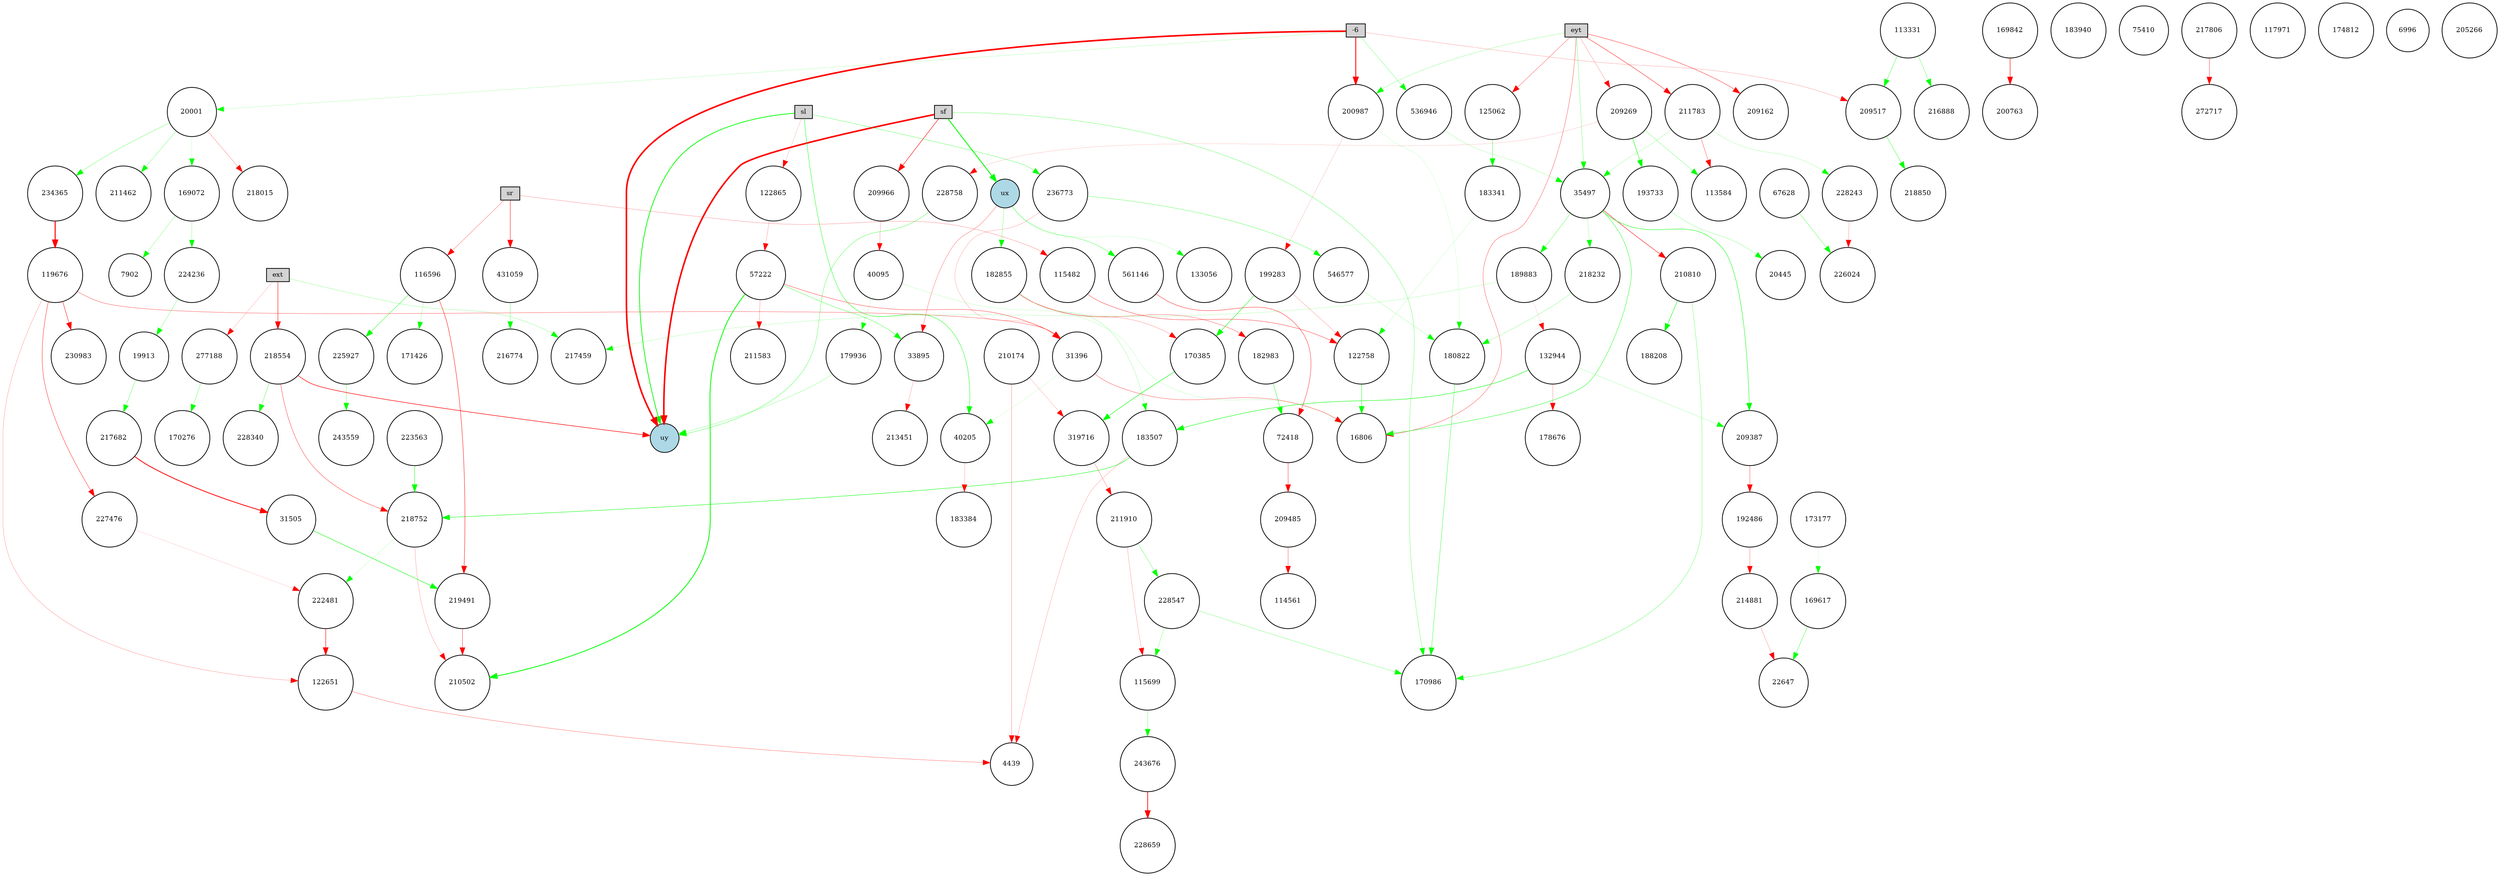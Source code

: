 digraph {
	node [fontsize=9 height=0.2 shape=circle width=0.2]
	ext [fillcolor=lightgray shape=box style=filled]
	eyt [fillcolor=lightgray shape=box style=filled]
	sf [fillcolor=lightgray shape=box style=filled]
	sl [fillcolor=lightgray shape=box style=filled]
	sr [fillcolor=lightgray shape=box style=filled]
	-6 [fillcolor=lightgray shape=box style=filled]
	ux [fillcolor=lightblue style=filled]
	uy [fillcolor=lightblue style=filled]
	211462 [fillcolor=white style=filled]
	20001 [fillcolor=white style=filled]
	67628 [fillcolor=white style=filled]
	183341 [fillcolor=white style=filled]
	209966 [fillcolor=white style=filled]
	200763 [fillcolor=white style=filled]
	210502 [fillcolor=white style=filled]
	182855 [fillcolor=white style=filled]
	230983 [fillcolor=white style=filled]
	209485 [fillcolor=white style=filled]
	217682 [fillcolor=white style=filled]
	180822 [fillcolor=white style=filled]
	183384 [fillcolor=white style=filled]
	33895 [fillcolor=white style=filled]
	209517 [fillcolor=white style=filled]
	169072 [fillcolor=white style=filled]
	199283 [fillcolor=white style=filled]
	22647 [fillcolor=white style=filled]
	218232 [fillcolor=white style=filled]
	173177 [fillcolor=white style=filled]
	211583 [fillcolor=white style=filled]
	218752 [fillcolor=white style=filled]
	183940 [fillcolor=white style=filled]
	125062 [fillcolor=white style=filled]
	225927 [fillcolor=white style=filled]
	169617 [fillcolor=white style=filled]
	75410 [fillcolor=white style=filled]
	227476 [fillcolor=white style=filled]
	40095 [fillcolor=white style=filled]
	31396 [fillcolor=white style=filled]
	35497 [fillcolor=white style=filled]
	113331 [fillcolor=white style=filled]
	228547 [fillcolor=white style=filled]
	277188 [fillcolor=white style=filled]
	193733 [fillcolor=white style=filled]
	216774 [fillcolor=white style=filled]
	182983 [fillcolor=white style=filled]
	217806 [fillcolor=white style=filled]
	183507 [fillcolor=white style=filled]
	117971 [fillcolor=white style=filled]
	174812 [fillcolor=white style=filled]
	7902 [fillcolor=white style=filled]
	179936 [fillcolor=white style=filled]
	72418 [fillcolor=white style=filled]
	218850 [fillcolor=white style=filled]
	319716 [fillcolor=white style=filled]
	236773 [fillcolor=white style=filled]
	226024 [fillcolor=white style=filled]
	210174 [fillcolor=white style=filled]
	209162 [fillcolor=white style=filled]
	40205 [fillcolor=white style=filled]
	31505 [fillcolor=white style=filled]
	222481 [fillcolor=white style=filled]
	546577 [fillcolor=white style=filled]
	115482 [fillcolor=white style=filled]
	200987 [fillcolor=white style=filled]
	122651 [fillcolor=white style=filled]
	170276 [fillcolor=white style=filled]
	188208 [fillcolor=white style=filled]
	228659 [fillcolor=white style=filled]
	216888 [fillcolor=white style=filled]
	211783 [fillcolor=white style=filled]
	223563 [fillcolor=white style=filled]
	272717 [fillcolor=white style=filled]
	132944 [fillcolor=white style=filled]
	6996 [fillcolor=white style=filled]
	4439 [fillcolor=white style=filled]
	214881 [fillcolor=white style=filled]
	219491 [fillcolor=white style=filled]
	243559 [fillcolor=white style=filled]
	536946 [fillcolor=white style=filled]
	217459 [fillcolor=white style=filled]
	116596 [fillcolor=white style=filled]
	209269 [fillcolor=white style=filled]
	169842 [fillcolor=white style=filled]
	210810 [fillcolor=white style=filled]
	119676 [fillcolor=white style=filled]
	234365 [fillcolor=white style=filled]
	114561 [fillcolor=white style=filled]
	122758 [fillcolor=white style=filled]
	57222 [fillcolor=white style=filled]
	170385 [fillcolor=white style=filled]
	228243 [fillcolor=white style=filled]
	228758 [fillcolor=white style=filled]
	218015 [fillcolor=white style=filled]
	171426 [fillcolor=white style=filled]
	16806 [fillcolor=white style=filled]
	113584 [fillcolor=white style=filled]
	218554 [fillcolor=white style=filled]
	189883 [fillcolor=white style=filled]
	133056 [fillcolor=white style=filled]
	211910 [fillcolor=white style=filled]
	19913 [fillcolor=white style=filled]
	213451 [fillcolor=white style=filled]
	205266 [fillcolor=white style=filled]
	431059 [fillcolor=white style=filled]
	243676 [fillcolor=white style=filled]
	20445 [fillcolor=white style=filled]
	192486 [fillcolor=white style=filled]
	170986 [fillcolor=white style=filled]
	209387 [fillcolor=white style=filled]
	224236 [fillcolor=white style=filled]
	122865 [fillcolor=white style=filled]
	115699 [fillcolor=white style=filled]
	228340 [fillcolor=white style=filled]
	178676 [fillcolor=white style=filled]
	561146 [fillcolor=white style=filled]
	ux -> 133056 [color=green penwidth=0.1249427839454278 style=solid]
	219491 -> 210502 [color=red penwidth=0.4187995269137984 style=solid]
	218554 -> uy [color=red penwidth=0.6993891851056401 style=solid]
	sf -> 170986 [color=green penwidth=0.29677917216489813 style=solid]
	225927 -> 243559 [color=green penwidth=0.28076794915663417 style=solid]
	223563 -> 218752 [color=green penwidth=0.5065798083011888 style=solid]
	119676 -> 31396 [color=red penwidth=0.3316082395507177 style=solid]
	119676 -> 122651 [color=red penwidth=0.20231023428329553 style=solid]
	sl -> 40205 [color=green penwidth=0.4783176800954372 style=solid]
	20001 -> 234365 [color=green penwidth=0.2826147359609983 style=solid]
	eyt -> 211783 [color=red penwidth=0.47386096381380216 style=solid]
	200987 -> 180822 [color=green penwidth=0.10019983438686274 style=solid]
	-6 -> 536946 [color=green penwidth=0.25960925055700845 style=solid]
	40205 -> 183384 [color=red penwidth=0.18378273487865066 style=solid]
	116596 -> 171426 [color=green penwidth=0.20223715332259462 style=solid]
	20001 -> 169072 [color=green penwidth=0.12170719655595773 style=solid]
	eyt -> 209162 [color=red penwidth=0.4203501078352292 style=solid]
	ext -> 277188 [color=red penwidth=0.15895535414579737 style=solid]
	67628 -> 226024 [color=green penwidth=0.32798810208148377 style=solid]
	209517 -> 218850 [color=green penwidth=0.40547640999132495 style=solid]
	-6 -> uy [color=red penwidth=2.150313374889582 style=solid]
	113331 -> 216888 [color=green penwidth=0.3219483075843391 style=solid]
	sf -> uy [color=red penwidth=2.120895909854134 style=solid]
	209269 -> 193733 [color=green penwidth=0.5646575689981788 style=solid]
	125062 -> 183341 [color=green penwidth=0.3916963399921479 style=solid]
	40095 -> 179936 [color=green penwidth=0.16032493913687745 style=solid]
	eyt -> 16806 [color=red penwidth=0.338256768353561 style=solid]
	sl -> 236773 [color=green penwidth=0.3099646713698268 style=solid]
	sr -> 116596 [color=red penwidth=0.2765029901215348 style=solid]
	169072 -> 7902 [color=green penwidth=0.24601269268517953 style=solid]
	132944 -> 178676 [color=red penwidth=0.2238111601796029 style=solid]
	sl -> uy [color=green penwidth=0.9988876868021735 style=solid]
	209387 -> 192486 [color=red penwidth=0.3607211534157786 style=solid]
	122651 -> 4439 [color=red penwidth=0.2913509308008242 style=solid]
	ux -> 561146 [color=green penwidth=0.32091370321166607 style=solid]
	214881 -> 22647 [color=red penwidth=0.2150201283600463 style=solid]
	217682 -> 31505 [color=red penwidth=1.0647930815285678 style=solid]
	200987 -> 199283 [color=red penwidth=0.13726002149693312 style=solid]
	546577 -> 180822 [color=green penwidth=0.16441125891586827 style=solid]
	113331 -> 209517 [color=green penwidth=0.37851220695736165 style=solid]
	19913 -> 217682 [color=green penwidth=0.3340091729039073 style=solid]
	210810 -> 188208 [color=green penwidth=0.5562856801423408 style=solid]
	236773 -> 546577 [color=green penwidth=0.3099460036808779 style=solid]
	199283 -> 170385 [color=green penwidth=0.5457492794642385 style=solid]
	218752 -> 222481 [color=green penwidth=0.12194244700616155 style=solid]
	31505 -> 219491 [color=green penwidth=0.5663636137986661 style=solid]
	211783 -> 113584 [color=red penwidth=0.3509152619210757 style=solid]
	182855 -> 170385 [color=red penwidth=0.2046176535864439 style=solid]
	224236 -> 19913 [color=green penwidth=0.2665105574515302 style=solid]
	211910 -> 115699 [color=red penwidth=0.19519121582849236 style=solid]
	-6 -> 200987 [color=red penwidth=1.1393561460382398 style=solid]
	57222 -> 31396 [color=red penwidth=0.37532760092591433 style=solid]
	277188 -> 170276 [color=green penwidth=0.31482696894393386 style=solid]
	189883 -> 217459 [color=green penwidth=0.15515922353882755 style=solid]
	ux -> 182855 [color=green penwidth=0.2629475644314312 style=solid]
	31396 -> 40205 [color=green penwidth=0.10135554145712479 style=solid]
	72418 -> 209485 [color=red penwidth=0.4270875560692029 style=solid]
	169617 -> 22647 [color=green penwidth=0.3911381709694479 style=solid]
	183507 -> 218752 [color=green penwidth=0.5347796718403065 style=solid]
	210174 -> 319716 [color=red penwidth=0.1550905308571977 style=solid]
	132944 -> 183507 [color=green penwidth=0.5729213074770108 style=solid]
	222481 -> 122651 [color=red penwidth=0.6100743790987477 style=solid]
	35497 -> 16806 [color=green penwidth=0.45795459729532506 style=solid]
	35497 -> 189883 [color=green penwidth=0.3270150521850127 style=solid]
	115699 -> 243676 [color=green penwidth=0.2919601195522818 style=solid]
	eyt -> 209269 [color=red penwidth=0.2193580634397471 style=solid]
	218554 -> 218752 [color=red penwidth=0.3929658370418736 style=solid]
	sf -> ux [color=green penwidth=1.1595218281842623 style=solid]
	211783 -> 228243 [color=green penwidth=0.15876917269398305 style=solid]
	116596 -> 225927 [color=green penwidth=0.427973724754235 style=solid]
	119676 -> 230983 [color=red penwidth=0.5236903614811961 style=solid]
	192486 -> 214881 [color=red penwidth=0.27565888308714903 style=solid]
	182983 -> 72418 [color=green penwidth=0.4633427238408906 style=solid]
	20001 -> 218015 [color=red penwidth=0.23438978378622155 style=solid]
	ext -> 218554 [color=red penwidth=0.5730824125474461 style=solid]
	122865 -> 57222 [color=red penwidth=0.19934914448266328 style=solid]
	319716 -> 211910 [color=red penwidth=0.25431414520518625 style=solid]
	57222 -> 211583 [color=red penwidth=0.22785074036851796 style=solid]
	182855 -> 182983 [color=red penwidth=0.3090036579158767 style=solid]
	228547 -> 170986 [color=green penwidth=0.2558379654892601 style=solid]
	211910 -> 228547 [color=green penwidth=0.3228291841879509 style=solid]
	132944 -> 209387 [color=green penwidth=0.156259353947225 style=solid]
	199283 -> 122758 [color=red penwidth=0.19253294830035253 style=solid]
	169842 -> 200763 [color=red penwidth=0.6350046996005282 style=solid]
	ux -> 33895 [color=red penwidth=0.27489680948402295 style=solid]
	119676 -> 227476 [color=red penwidth=0.4468941053345399 style=solid]
	20001 -> 211462 [color=green penwidth=0.2675134413254162 style=solid]
	33895 -> 213451 [color=red penwidth=0.19529763838459155 style=solid]
	431059 -> 216774 [color=green penwidth=0.29341395151942595 style=solid]
	193733 -> 20445 [color=green penwidth=0.2187153914381087 style=solid]
	228547 -> 115699 [color=green penwidth=0.2576743794508797 style=solid]
	179936 -> uy [color=green penwidth=0.21274251489973067 style=solid]
	234365 -> 119676 [color=red penwidth=1.3508975116308966 style=solid]
	210810 -> 170986 [color=green penwidth=0.2983093285682673 style=solid]
	210174 -> 4439 [color=red penwidth=0.23718653358742212 style=solid]
	180822 -> 170986 [color=green penwidth=0.3925421358953204 style=solid]
	228243 -> 226024 [color=red penwidth=0.2166812489787142 style=solid]
	189883 -> 132944 [color=red penwidth=0.1041451939072709 style=solid]
	40095 -> 16806 [color=green penwidth=0.13055655692870244 style=solid]
	sr -> 431059 [color=red penwidth=0.5283826311837839 style=solid]
	209966 -> 40095 [color=red penwidth=0.20007555806829003 style=solid]
	183341 -> 122758 [color=green penwidth=0.11789894241624954 style=solid]
	182855 -> 183507 [color=green penwidth=0.1965529947849755 style=solid]
	ext -> 217459 [color=green penwidth=0.20846176800802954 style=solid]
	35497 -> 218232 [color=green penwidth=0.1980533752965738 style=solid]
	eyt -> 200987 [color=green penwidth=0.20894338853457017 style=solid]
	35497 -> 210810 [color=red penwidth=0.5400550387601545 style=solid]
	116596 -> 219491 [color=red penwidth=0.5198894352311688 style=solid]
	217806 -> 272717 [color=red penwidth=0.3877690591862387 style=solid]
	-6 -> 209517 [color=red penwidth=0.18315055473112257 style=solid]
	115482 -> 122758 [color=red penwidth=0.39014460382627003 style=solid]
	227476 -> 222481 [color=red penwidth=0.102401392676521 style=solid]
	169072 -> 224236 [color=green penwidth=0.2251630242955041 style=solid]
	sl -> 122865 [color=red penwidth=0.1479538413841378 style=solid]
	31396 -> 16806 [color=red penwidth=0.32790981193556445 style=solid]
	eyt -> 35497 [color=green penwidth=0.2809515878913138 style=solid]
	218752 -> 210502 [color=red penwidth=0.1938020341673295 style=solid]
	536946 -> 35497 [color=green penwidth=0.17012940433268336 style=solid]
	218232 -> 180822 [color=green penwidth=0.21256870432197245 style=solid]
	243676 -> 228659 [color=red penwidth=0.9217528031753008 style=solid]
	eyt -> 125062 [color=red penwidth=0.3109968576597398 style=solid]
	236773 -> 31396 [color=red penwidth=0.17575248386506825 style=solid]
	57222 -> 33895 [color=green penwidth=0.3453773944941128 style=solid]
	173177 -> 169617 [color=green penwidth=0.1058276699433394 style=solid]
	209485 -> 114561 [color=red penwidth=0.3466939316051655 style=solid]
	209269 -> 228758 [color=red penwidth=0.11686517599050339 style=solid]
	561146 -> 72418 [color=red penwidth=0.4338975651311182 style=solid]
	209269 -> 113584 [color=green penwidth=0.2539874962883818 style=solid]
	183507 -> 4439 [color=red penwidth=0.18089890649388407 style=solid]
	218554 -> 228340 [color=green penwidth=0.34624959009124023 style=solid]
	sr -> 115482 [color=red penwidth=0.21608556150960284 style=solid]
	-6 -> 20001 [color=green penwidth=0.15160607315850083 style=solid]
	122758 -> 16806 [color=green penwidth=0.47967135514469583 style=solid]
	57222 -> 210502 [color=green penwidth=1.0994926831778138 style=solid]
	35497 -> 209387 [color=green penwidth=0.5333910127648285 style=solid]
	170385 -> 319716 [color=green penwidth=0.5863107477879964 style=solid]
	sf -> 209966 [color=red penwidth=0.5957883037232384 style=solid]
	228758 -> uy [color=green penwidth=0.34509992620898655 style=solid]
	211783 -> 35497 [color=green penwidth=0.17468377598383905 style=solid]
}
